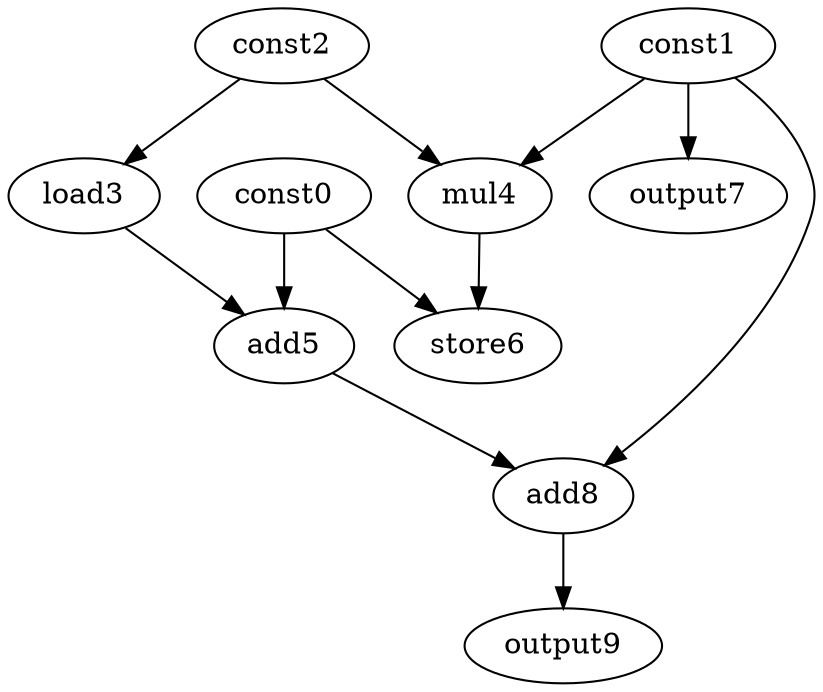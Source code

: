digraph G { 
const0[opcode=const]; 
const1[opcode=const]; 
const2[opcode=const]; 
load3[opcode=load]; 
mul4[opcode=mul]; 
add5[opcode=add]; 
store6[opcode=store]; 
output7[opcode=output]; 
add8[opcode=add]; 
output9[opcode=output]; 
const2->load3[operand=0];
const1->mul4[operand=0];
const2->mul4[operand=1];
const1->output7[operand=0];
const0->add5[operand=0];
load3->add5[operand=1];
const0->store6[operand=0];
mul4->store6[operand=1];
const1->add8[operand=0];
add5->add8[operand=1];
add8->output9[operand=0];
}
